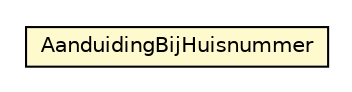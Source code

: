 #!/usr/local/bin/dot
#
# Class diagram 
# Generated by UMLGraph version R5_6-24-gf6e263 (http://www.umlgraph.org/)
#

digraph G {
	edge [fontname="Helvetica",fontsize=10,labelfontname="Helvetica",labelfontsize=10];
	node [fontname="Helvetica",fontsize=10,shape=plaintext];
	nodesep=0.25;
	ranksep=0.5;
	// nl.egem.stuf.sector.bg._0204.ADRFund.AanduidingBijHuisnummer
	c9403 [label=<<table title="nl.egem.stuf.sector.bg._0204.ADRFund.AanduidingBijHuisnummer" border="0" cellborder="1" cellspacing="0" cellpadding="2" port="p" bgcolor="lemonChiffon" href="./ADRFund.AanduidingBijHuisnummer.html">
		<tr><td><table border="0" cellspacing="0" cellpadding="1">
<tr><td align="center" balign="center"> AanduidingBijHuisnummer </td></tr>
		</table></td></tr>
		</table>>, URL="./ADRFund.AanduidingBijHuisnummer.html", fontname="Helvetica", fontcolor="black", fontsize=10.0];
}

